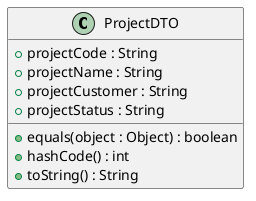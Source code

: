 @startuml
'Attribute syntax: <visibility> <name> : <type> <multiplicity> = <default>
'Method syntax: <visibility> <name (parameter-list)> : <return-type> - For simplicity the type of the parameter-list is not specified

class ProjectDTO {
    + projectCode : String
    + projectName : String
    + projectCustomer : String
    + projectStatus : String

    + equals(object : Object) : boolean
    + hashCode() : int
    + toString() : String
}

@enduml
